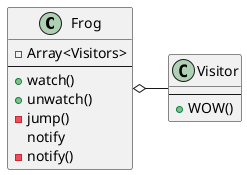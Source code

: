 @startuml
class Frog{
-Array<Visitors>
--
+watch()
+unwatch()
-jump()
    notify
-notify()
}



class Visitor{
--
+WOW()
}
Frog o- Visitor
@enduml

def notify
Visitors.each{|guy|,guy.WOW}